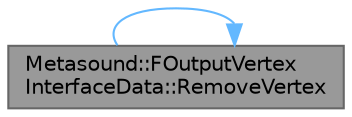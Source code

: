 digraph "Metasound::FOutputVertexInterfaceData::RemoveVertex"
{
 // INTERACTIVE_SVG=YES
 // LATEX_PDF_SIZE
  bgcolor="transparent";
  edge [fontname=Helvetica,fontsize=10,labelfontname=Helvetica,labelfontsize=10];
  node [fontname=Helvetica,fontsize=10,shape=box,height=0.2,width=0.4];
  rankdir="LR";
  Node1 [id="Node000001",label="Metasound::FOutputVertex\lInterfaceData::RemoveVertex",height=0.2,width=0.4,color="gray40", fillcolor="grey60", style="filled", fontcolor="black",tooltip="Remove a vertex."];
  Node1 -> Node1 [id="edge1_Node000001_Node000001",color="steelblue1",style="solid",tooltip=" "];
}
